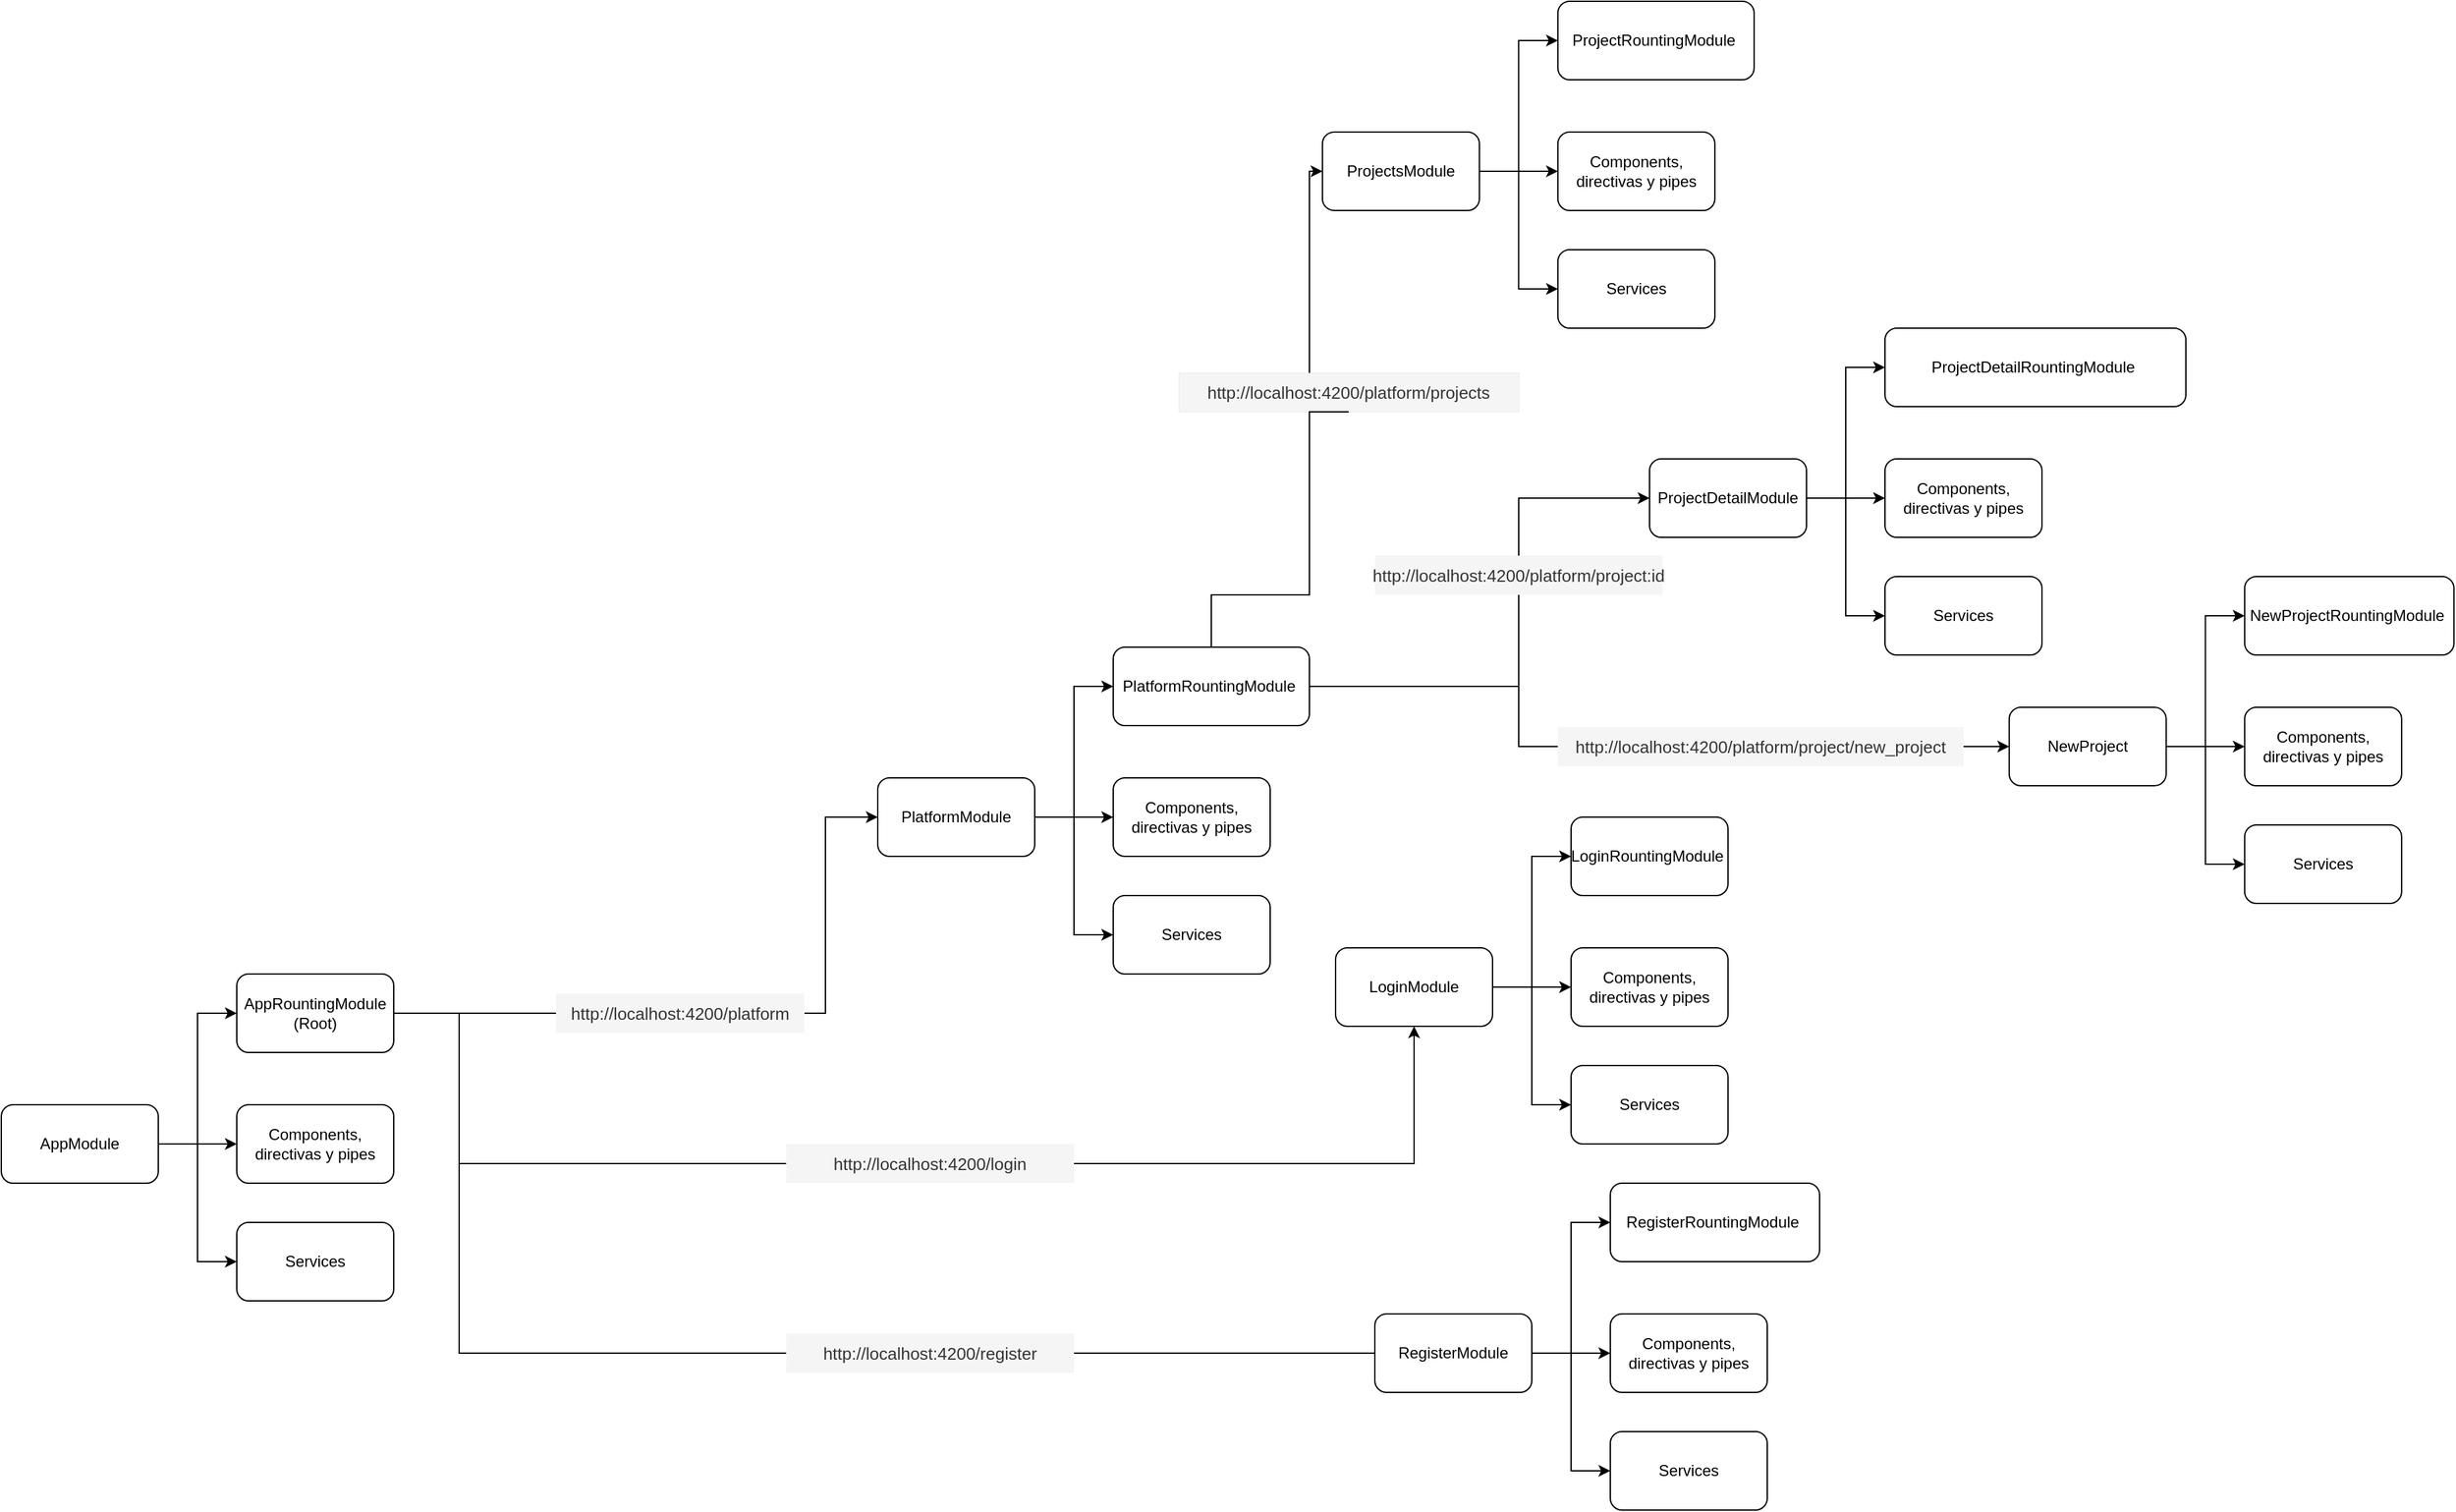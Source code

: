 <mxfile version="16.6.4" type="device"><diagram id="saNnYc32eAsvfNd_67ED" name="Page-1"><mxGraphModel dx="1935" dy="1854" grid="1" gridSize="10" guides="1" tooltips="1" connect="1" arrows="1" fold="1" page="1" pageScale="1" pageWidth="827" pageHeight="1169" math="0" shadow="0"><root><mxCell id="0"/><mxCell id="1" parent="0"/><mxCell id="CT8DnQCu9VT2U7TEViBx-5" style="edgeStyle=orthogonalEdgeStyle;rounded=0;orthogonalLoop=1;jettySize=auto;html=1;exitX=1;exitY=0.5;exitDx=0;exitDy=0;" edge="1" parent="1" source="CT8DnQCu9VT2U7TEViBx-1" target="CT8DnQCu9VT2U7TEViBx-3"><mxGeometry relative="1" as="geometry"/></mxCell><mxCell id="CT8DnQCu9VT2U7TEViBx-6" style="edgeStyle=orthogonalEdgeStyle;rounded=0;orthogonalLoop=1;jettySize=auto;html=1;entryX=0;entryY=0.5;entryDx=0;entryDy=0;" edge="1" parent="1" source="CT8DnQCu9VT2U7TEViBx-1" target="CT8DnQCu9VT2U7TEViBx-2"><mxGeometry relative="1" as="geometry"/></mxCell><mxCell id="CT8DnQCu9VT2U7TEViBx-7" style="edgeStyle=orthogonalEdgeStyle;rounded=0;orthogonalLoop=1;jettySize=auto;html=1;entryX=0;entryY=0.5;entryDx=0;entryDy=0;" edge="1" parent="1" source="CT8DnQCu9VT2U7TEViBx-1" target="CT8DnQCu9VT2U7TEViBx-4"><mxGeometry relative="1" as="geometry"><Array as="points"><mxPoint x="140" y="290"/><mxPoint x="140" y="380"/></Array></mxGeometry></mxCell><mxCell id="CT8DnQCu9VT2U7TEViBx-1" value="AppModule" style="rounded=1;whiteSpace=wrap;html=1;" vertex="1" parent="1"><mxGeometry x="-10" y="260" width="120" height="60" as="geometry"/></mxCell><mxCell id="CT8DnQCu9VT2U7TEViBx-44" style="edgeStyle=orthogonalEdgeStyle;rounded=0;orthogonalLoop=1;jettySize=auto;html=1;entryX=0;entryY=0.5;entryDx=0;entryDy=0;fontFamily=Helvetica;fontSize=13;fontColor=default;startArrow=none;" edge="1" parent="1" source="CT8DnQCu9VT2U7TEViBx-47" target="CT8DnQCu9VT2U7TEViBx-43"><mxGeometry relative="1" as="geometry"><Array as="points"><mxPoint x="620" y="190"/><mxPoint x="620" y="40"/></Array></mxGeometry></mxCell><mxCell id="CT8DnQCu9VT2U7TEViBx-130" style="edgeStyle=orthogonalEdgeStyle;rounded=0;orthogonalLoop=1;jettySize=auto;html=1;entryX=0;entryY=0.5;entryDx=0;entryDy=0;fontFamily=Helvetica;fontSize=13;fontColor=default;endArrow=none;endFill=0;" edge="1" parent="1" source="CT8DnQCu9VT2U7TEViBx-2" target="CT8DnQCu9VT2U7TEViBx-56"><mxGeometry relative="1" as="geometry"><Array as="points"><mxPoint x="340" y="190"/><mxPoint x="340" y="305"/></Array></mxGeometry></mxCell><mxCell id="CT8DnQCu9VT2U7TEViBx-132" style="edgeStyle=orthogonalEdgeStyle;rounded=0;orthogonalLoop=1;jettySize=auto;html=1;entryX=0;entryY=0.5;entryDx=0;entryDy=0;fontFamily=Helvetica;fontSize=13;fontColor=default;endArrow=none;endFill=0;" edge="1" parent="1" source="CT8DnQCu9VT2U7TEViBx-2" target="CT8DnQCu9VT2U7TEViBx-58"><mxGeometry relative="1" as="geometry"><Array as="points"><mxPoint x="340" y="190"/><mxPoint x="340" y="450"/></Array></mxGeometry></mxCell><mxCell id="CT8DnQCu9VT2U7TEViBx-2" value="AppRountingModule (Root)" style="rounded=1;whiteSpace=wrap;html=1;" vertex="1" parent="1"><mxGeometry x="170" y="160" width="120" height="60" as="geometry"/></mxCell><mxCell id="CT8DnQCu9VT2U7TEViBx-3" value="Components, directivas y pipes" style="rounded=1;whiteSpace=wrap;html=1;" vertex="1" parent="1"><mxGeometry x="170" y="260" width="120" height="60" as="geometry"/></mxCell><mxCell id="CT8DnQCu9VT2U7TEViBx-4" value="Services" style="rounded=1;whiteSpace=wrap;html=1;" vertex="1" parent="1"><mxGeometry x="170" y="350" width="120" height="60" as="geometry"/></mxCell><mxCell id="CT8DnQCu9VT2U7TEViBx-53" style="edgeStyle=orthogonalEdgeStyle;rounded=0;orthogonalLoop=1;jettySize=auto;html=1;entryX=0;entryY=0.5;entryDx=0;entryDy=0;fontFamily=Helvetica;fontSize=13;fontColor=default;" edge="1" parent="1" source="CT8DnQCu9VT2U7TEViBx-43" target="CT8DnQCu9VT2U7TEViBx-49"><mxGeometry relative="1" as="geometry"/></mxCell><mxCell id="CT8DnQCu9VT2U7TEViBx-54" style="edgeStyle=orthogonalEdgeStyle;rounded=0;orthogonalLoop=1;jettySize=auto;html=1;fontFamily=Helvetica;fontSize=13;fontColor=default;" edge="1" parent="1" source="CT8DnQCu9VT2U7TEViBx-43" target="CT8DnQCu9VT2U7TEViBx-50"><mxGeometry relative="1" as="geometry"/></mxCell><mxCell id="CT8DnQCu9VT2U7TEViBx-55" style="edgeStyle=orthogonalEdgeStyle;rounded=0;orthogonalLoop=1;jettySize=auto;html=1;entryX=0;entryY=0.5;entryDx=0;entryDy=0;fontFamily=Helvetica;fontSize=13;fontColor=default;" edge="1" parent="1" source="CT8DnQCu9VT2U7TEViBx-43" target="CT8DnQCu9VT2U7TEViBx-51"><mxGeometry relative="1" as="geometry"/></mxCell><mxCell id="CT8DnQCu9VT2U7TEViBx-43" value="PlatformModule" style="rounded=1;whiteSpace=wrap;html=1;" vertex="1" parent="1"><mxGeometry x="660" y="10" width="120" height="60" as="geometry"/></mxCell><mxCell id="CT8DnQCu9VT2U7TEViBx-47" value="&lt;span style=&quot;color: rgb(51 , 51 , 51)&quot;&gt;http://localhost:4200/platform&lt;/span&gt;" style="text;html=1;strokeColor=none;fillColor=#f5f5f5;align=center;verticalAlign=middle;whiteSpace=wrap;rounded=0;labelBorderColor=none;fontFamily=Helvetica;fontSize=13;fontColor=#333333;" vertex="1" parent="1"><mxGeometry x="414" y="175" width="190" height="30" as="geometry"/></mxCell><mxCell id="CT8DnQCu9VT2U7TEViBx-48" value="" style="edgeStyle=orthogonalEdgeStyle;rounded=0;orthogonalLoop=1;jettySize=auto;html=1;entryX=0;entryY=0.5;entryDx=0;entryDy=0;fontFamily=Helvetica;fontSize=13;fontColor=default;endArrow=none;" edge="1" parent="1" source="CT8DnQCu9VT2U7TEViBx-2" target="CT8DnQCu9VT2U7TEViBx-47"><mxGeometry relative="1" as="geometry"><mxPoint x="380" y="190" as="sourcePoint"/><mxPoint x="660" y="40" as="targetPoint"/><Array as="points"/></mxGeometry></mxCell><mxCell id="CT8DnQCu9VT2U7TEViBx-164" style="edgeStyle=orthogonalEdgeStyle;rounded=0;orthogonalLoop=1;jettySize=auto;html=1;entryX=0;entryY=0.5;entryDx=0;entryDy=0;fontFamily=Helvetica;fontSize=13;fontColor=default;endArrow=classic;endFill=1;startArrow=none;" edge="1" parent="1" target="CT8DnQCu9VT2U7TEViBx-160"><mxGeometry relative="1" as="geometry"><mxPoint x="990" y="-290" as="sourcePoint"/><Array as="points"><mxPoint x="990" y="-454"/></Array></mxGeometry></mxCell><mxCell id="CT8DnQCu9VT2U7TEViBx-174" style="edgeStyle=orthogonalEdgeStyle;rounded=0;orthogonalLoop=1;jettySize=auto;html=1;entryX=0;entryY=0.5;entryDx=0;entryDy=0;fontFamily=Helvetica;fontSize=13;fontColor=default;endArrow=classic;endFill=1;startArrow=none;" edge="1" parent="1" source="CT8DnQCu9VT2U7TEViBx-175" target="CT8DnQCu9VT2U7TEViBx-170"><mxGeometry relative="1" as="geometry"/></mxCell><mxCell id="CT8DnQCu9VT2U7TEViBx-177" style="edgeStyle=orthogonalEdgeStyle;rounded=0;orthogonalLoop=1;jettySize=auto;html=1;entryX=0;entryY=0.5;entryDx=0;entryDy=0;fontFamily=Helvetica;fontSize=13;fontColor=default;endArrow=none;endFill=0;" edge="1" parent="1" source="CT8DnQCu9VT2U7TEViBx-49" target="CT8DnQCu9VT2U7TEViBx-154"><mxGeometry relative="1" as="geometry"><Array as="points"><mxPoint x="1150" y="-60"/><mxPoint x="1150" y="-14"/></Array></mxGeometry></mxCell><mxCell id="CT8DnQCu9VT2U7TEViBx-49" value="PlatformRountingModule&amp;nbsp;" style="rounded=1;whiteSpace=wrap;html=1;" vertex="1" parent="1"><mxGeometry x="840" y="-90" width="150" height="60" as="geometry"/></mxCell><mxCell id="CT8DnQCu9VT2U7TEViBx-50" value="Components, directivas y pipes" style="rounded=1;whiteSpace=wrap;html=1;" vertex="1" parent="1"><mxGeometry x="840" y="10" width="120" height="60" as="geometry"/></mxCell><mxCell id="CT8DnQCu9VT2U7TEViBx-51" value="Services" style="rounded=1;whiteSpace=wrap;html=1;" vertex="1" parent="1"><mxGeometry x="840" y="100" width="120" height="60" as="geometry"/></mxCell><mxCell id="CT8DnQCu9VT2U7TEViBx-131" style="edgeStyle=orthogonalEdgeStyle;rounded=0;orthogonalLoop=1;jettySize=auto;html=1;entryX=0;entryY=0.5;entryDx=0;entryDy=0;fontFamily=Helvetica;fontSize=13;fontColor=default;endArrow=none;endFill=0;" edge="1" parent="1" source="CT8DnQCu9VT2U7TEViBx-58" target="CT8DnQCu9VT2U7TEViBx-118"><mxGeometry relative="1" as="geometry"/></mxCell><mxCell id="CT8DnQCu9VT2U7TEViBx-58" value="&lt;span style=&quot;color: rgb(51 , 51 , 51)&quot;&gt;http://localhost:4200/register&lt;/span&gt;" style="text;html=1;strokeColor=none;fillColor=#f5f5f5;align=center;verticalAlign=middle;whiteSpace=wrap;rounded=0;labelBorderColor=none;fontFamily=Helvetica;fontSize=13;fontColor=#333333;" vertex="1" parent="1"><mxGeometry x="590" y="435" width="220" height="30" as="geometry"/></mxCell><mxCell id="CT8DnQCu9VT2U7TEViBx-129" style="edgeStyle=orthogonalEdgeStyle;rounded=0;orthogonalLoop=1;jettySize=auto;html=1;entryX=0.5;entryY=1;entryDx=0;entryDy=0;fontFamily=Helvetica;fontSize=13;fontColor=default;" edge="1" parent="1" source="CT8DnQCu9VT2U7TEViBx-56" target="CT8DnQCu9VT2U7TEViBx-111"><mxGeometry relative="1" as="geometry"><Array as="points"><mxPoint x="1070" y="305"/></Array></mxGeometry></mxCell><mxCell id="CT8DnQCu9VT2U7TEViBx-56" value="&lt;span style=&quot;color: rgb(51 , 51 , 51)&quot;&gt;http://localhost:4200/login&lt;/span&gt;" style="text;html=1;strokeColor=none;fillColor=#f5f5f5;align=center;verticalAlign=middle;whiteSpace=wrap;rounded=0;labelBorderColor=none;fontFamily=Helvetica;fontSize=13;fontColor=#333333;" vertex="1" parent="1"><mxGeometry x="590" y="290" width="220" height="30" as="geometry"/></mxCell><mxCell id="CT8DnQCu9VT2U7TEViBx-108" style="edgeStyle=orthogonalEdgeStyle;rounded=0;orthogonalLoop=1;jettySize=auto;html=1;exitX=1;exitY=0.5;exitDx=0;exitDy=0;" edge="1" parent="1" source="CT8DnQCu9VT2U7TEViBx-111" target="CT8DnQCu9VT2U7TEViBx-113"><mxGeometry relative="1" as="geometry"/></mxCell><mxCell id="CT8DnQCu9VT2U7TEViBx-109" style="edgeStyle=orthogonalEdgeStyle;rounded=0;orthogonalLoop=1;jettySize=auto;html=1;entryX=0;entryY=0.5;entryDx=0;entryDy=0;" edge="1" parent="1" source="CT8DnQCu9VT2U7TEViBx-111" target="CT8DnQCu9VT2U7TEViBx-112"><mxGeometry relative="1" as="geometry"/></mxCell><mxCell id="CT8DnQCu9VT2U7TEViBx-110" style="edgeStyle=orthogonalEdgeStyle;rounded=0;orthogonalLoop=1;jettySize=auto;html=1;entryX=0;entryY=0.5;entryDx=0;entryDy=0;" edge="1" parent="1" source="CT8DnQCu9VT2U7TEViBx-111" target="CT8DnQCu9VT2U7TEViBx-114"><mxGeometry relative="1" as="geometry"><Array as="points"><mxPoint x="1160" y="170"/><mxPoint x="1160" y="260"/></Array></mxGeometry></mxCell><mxCell id="CT8DnQCu9VT2U7TEViBx-111" value="LoginModule" style="rounded=1;whiteSpace=wrap;html=1;" vertex="1" parent="1"><mxGeometry x="1010" y="140" width="120" height="60" as="geometry"/></mxCell><mxCell id="CT8DnQCu9VT2U7TEViBx-112" value="LoginRountingModule&amp;nbsp;" style="rounded=1;whiteSpace=wrap;html=1;" vertex="1" parent="1"><mxGeometry x="1190" y="40" width="120" height="60" as="geometry"/></mxCell><mxCell id="CT8DnQCu9VT2U7TEViBx-113" value="Components, directivas y pipes" style="rounded=1;whiteSpace=wrap;html=1;" vertex="1" parent="1"><mxGeometry x="1190" y="140" width="120" height="60" as="geometry"/></mxCell><mxCell id="CT8DnQCu9VT2U7TEViBx-114" value="Services" style="rounded=1;whiteSpace=wrap;html=1;" vertex="1" parent="1"><mxGeometry x="1190" y="230" width="120" height="60" as="geometry"/></mxCell><mxCell id="CT8DnQCu9VT2U7TEViBx-115" style="edgeStyle=orthogonalEdgeStyle;rounded=0;orthogonalLoop=1;jettySize=auto;html=1;exitX=1;exitY=0.5;exitDx=0;exitDy=0;" edge="1" parent="1" source="CT8DnQCu9VT2U7TEViBx-118" target="CT8DnQCu9VT2U7TEViBx-120"><mxGeometry relative="1" as="geometry"/></mxCell><mxCell id="CT8DnQCu9VT2U7TEViBx-116" style="edgeStyle=orthogonalEdgeStyle;rounded=0;orthogonalLoop=1;jettySize=auto;html=1;entryX=0;entryY=0.5;entryDx=0;entryDy=0;" edge="1" parent="1" source="CT8DnQCu9VT2U7TEViBx-118" target="CT8DnQCu9VT2U7TEViBx-119"><mxGeometry relative="1" as="geometry"/></mxCell><mxCell id="CT8DnQCu9VT2U7TEViBx-117" style="edgeStyle=orthogonalEdgeStyle;rounded=0;orthogonalLoop=1;jettySize=auto;html=1;entryX=0;entryY=0.5;entryDx=0;entryDy=0;" edge="1" parent="1" source="CT8DnQCu9VT2U7TEViBx-118" target="CT8DnQCu9VT2U7TEViBx-121"><mxGeometry relative="1" as="geometry"><Array as="points"><mxPoint x="1190" y="450"/><mxPoint x="1190" y="540"/></Array></mxGeometry></mxCell><mxCell id="CT8DnQCu9VT2U7TEViBx-118" value="RegisterModule" style="rounded=1;whiteSpace=wrap;html=1;" vertex="1" parent="1"><mxGeometry x="1040" y="420" width="120" height="60" as="geometry"/></mxCell><mxCell id="CT8DnQCu9VT2U7TEViBx-119" value="RegisterRountingModule&amp;nbsp;" style="rounded=1;whiteSpace=wrap;html=1;" vertex="1" parent="1"><mxGeometry x="1220" y="320" width="160" height="60" as="geometry"/></mxCell><mxCell id="CT8DnQCu9VT2U7TEViBx-120" value="Components, directivas y pipes" style="rounded=1;whiteSpace=wrap;html=1;" vertex="1" parent="1"><mxGeometry x="1220" y="420" width="120" height="60" as="geometry"/></mxCell><mxCell id="CT8DnQCu9VT2U7TEViBx-121" value="Services" style="rounded=1;whiteSpace=wrap;html=1;" vertex="1" parent="1"><mxGeometry x="1220" y="510" width="120" height="60" as="geometry"/></mxCell><mxCell id="CT8DnQCu9VT2U7TEViBx-146" style="edgeStyle=orthogonalEdgeStyle;rounded=0;orthogonalLoop=1;jettySize=auto;html=1;exitX=1;exitY=0.5;exitDx=0;exitDy=0;" edge="1" parent="1" source="CT8DnQCu9VT2U7TEViBx-149" target="CT8DnQCu9VT2U7TEViBx-151"><mxGeometry relative="1" as="geometry"/></mxCell><mxCell id="CT8DnQCu9VT2U7TEViBx-147" style="edgeStyle=orthogonalEdgeStyle;rounded=0;orthogonalLoop=1;jettySize=auto;html=1;entryX=0;entryY=0.5;entryDx=0;entryDy=0;" edge="1" parent="1" source="CT8DnQCu9VT2U7TEViBx-149" target="CT8DnQCu9VT2U7TEViBx-150"><mxGeometry relative="1" as="geometry"/></mxCell><mxCell id="CT8DnQCu9VT2U7TEViBx-148" style="edgeStyle=orthogonalEdgeStyle;rounded=0;orthogonalLoop=1;jettySize=auto;html=1;entryX=0;entryY=0.5;entryDx=0;entryDy=0;" edge="1" parent="1" source="CT8DnQCu9VT2U7TEViBx-149" target="CT8DnQCu9VT2U7TEViBx-152"><mxGeometry relative="1" as="geometry"><Array as="points"><mxPoint x="1674.94" y="-14"/><mxPoint x="1674.94" y="76"/></Array></mxGeometry></mxCell><mxCell id="CT8DnQCu9VT2U7TEViBx-149" value="NewProject" style="rounded=1;whiteSpace=wrap;html=1;" vertex="1" parent="1"><mxGeometry x="1524.94" y="-44" width="120" height="60" as="geometry"/></mxCell><mxCell id="CT8DnQCu9VT2U7TEViBx-150" value="NewProjectRountingModule&amp;nbsp;" style="rounded=1;whiteSpace=wrap;html=1;" vertex="1" parent="1"><mxGeometry x="1704.94" y="-144" width="160" height="60" as="geometry"/></mxCell><mxCell id="CT8DnQCu9VT2U7TEViBx-151" value="Components, directivas y pipes" style="rounded=1;whiteSpace=wrap;html=1;" vertex="1" parent="1"><mxGeometry x="1704.94" y="-44" width="120" height="60" as="geometry"/></mxCell><mxCell id="CT8DnQCu9VT2U7TEViBx-152" value="Services" style="rounded=1;whiteSpace=wrap;html=1;" vertex="1" parent="1"><mxGeometry x="1704.94" y="46" width="120" height="60" as="geometry"/></mxCell><mxCell id="CT8DnQCu9VT2U7TEViBx-156" style="edgeStyle=orthogonalEdgeStyle;rounded=0;orthogonalLoop=1;jettySize=auto;html=1;exitX=1;exitY=0.5;exitDx=0;exitDy=0;entryX=0;entryY=0.5;entryDx=0;entryDy=0;fontFamily=Helvetica;fontSize=13;fontColor=default;endArrow=classic;endFill=1;" edge="1" parent="1" source="CT8DnQCu9VT2U7TEViBx-154" target="CT8DnQCu9VT2U7TEViBx-149"><mxGeometry relative="1" as="geometry"/></mxCell><mxCell id="CT8DnQCu9VT2U7TEViBx-154" value="&lt;span style=&quot;color: rgb(51 , 51 , 51)&quot;&gt;http://localhost:4200/platform/project/new_project&lt;/span&gt;" style="text;html=1;strokeColor=none;fillColor=#f5f5f5;align=center;verticalAlign=middle;whiteSpace=wrap;rounded=0;labelBorderColor=none;fontFamily=Helvetica;fontSize=13;fontColor=#333333;" vertex="1" parent="1"><mxGeometry x="1179.94" y="-29" width="310.06" height="30" as="geometry"/></mxCell><mxCell id="CT8DnQCu9VT2U7TEViBx-157" style="edgeStyle=orthogonalEdgeStyle;rounded=0;orthogonalLoop=1;jettySize=auto;html=1;entryX=0;entryY=0.5;entryDx=0;entryDy=0;fontFamily=Helvetica;fontSize=13;fontColor=default;" edge="1" parent="1" source="CT8DnQCu9VT2U7TEViBx-160" target="CT8DnQCu9VT2U7TEViBx-161"><mxGeometry relative="1" as="geometry"/></mxCell><mxCell id="CT8DnQCu9VT2U7TEViBx-158" style="edgeStyle=orthogonalEdgeStyle;rounded=0;orthogonalLoop=1;jettySize=auto;html=1;fontFamily=Helvetica;fontSize=13;fontColor=default;" edge="1" parent="1" source="CT8DnQCu9VT2U7TEViBx-160" target="CT8DnQCu9VT2U7TEViBx-162"><mxGeometry relative="1" as="geometry"/></mxCell><mxCell id="CT8DnQCu9VT2U7TEViBx-159" style="edgeStyle=orthogonalEdgeStyle;rounded=0;orthogonalLoop=1;jettySize=auto;html=1;entryX=0;entryY=0.5;entryDx=0;entryDy=0;fontFamily=Helvetica;fontSize=13;fontColor=default;" edge="1" parent="1" source="CT8DnQCu9VT2U7TEViBx-160" target="CT8DnQCu9VT2U7TEViBx-163"><mxGeometry relative="1" as="geometry"/></mxCell><mxCell id="CT8DnQCu9VT2U7TEViBx-160" value="ProjectsModule" style="rounded=1;whiteSpace=wrap;html=1;" vertex="1" parent="1"><mxGeometry x="999.94" y="-484" width="120" height="60" as="geometry"/></mxCell><mxCell id="CT8DnQCu9VT2U7TEViBx-161" value="ProjectRountingModule&amp;nbsp;" style="rounded=1;whiteSpace=wrap;html=1;" vertex="1" parent="1"><mxGeometry x="1179.94" y="-584" width="150" height="60" as="geometry"/></mxCell><mxCell id="CT8DnQCu9VT2U7TEViBx-162" value="Components, directivas y pipes" style="rounded=1;whiteSpace=wrap;html=1;" vertex="1" parent="1"><mxGeometry x="1179.94" y="-484" width="120" height="60" as="geometry"/></mxCell><mxCell id="CT8DnQCu9VT2U7TEViBx-163" value="Services" style="rounded=1;whiteSpace=wrap;html=1;" vertex="1" parent="1"><mxGeometry x="1179.94" y="-394" width="120" height="60" as="geometry"/></mxCell><mxCell id="CT8DnQCu9VT2U7TEViBx-165" value="http://localhost:4200/platform/projects" style="text;html=1;align=center;verticalAlign=middle;whiteSpace=wrap;rounded=0;fillColor=#f5f5f5;labelBorderColor=none;spacingTop=0;spacingLeft=0;spacing=0;fontSize=13;strokeWidth=0;padding:10;labelPadding=18;noLabel=0;strokeColor=#666666;fontColor=#333333;" vertex="1" parent="1"><mxGeometry x="890" y="-300" width="260" height="30" as="geometry"/></mxCell><mxCell id="CT8DnQCu9VT2U7TEViBx-166" value="" style="edgeStyle=orthogonalEdgeStyle;rounded=0;orthogonalLoop=1;jettySize=auto;html=1;fontFamily=Helvetica;fontSize=13;fontColor=default;endArrow=none;endFill=1;entryX=0.5;entryY=1;entryDx=0;entryDy=0;" edge="1" parent="1" source="CT8DnQCu9VT2U7TEViBx-49" target="CT8DnQCu9VT2U7TEViBx-165"><mxGeometry relative="1" as="geometry"><mxPoint x="990" y="-60.0" as="sourcePoint"/><mxPoint x="1010" y="-170" as="targetPoint"/><Array as="points"><mxPoint x="915" y="-130"/><mxPoint x="990" y="-130"/></Array></mxGeometry></mxCell><mxCell id="CT8DnQCu9VT2U7TEViBx-167" style="edgeStyle=orthogonalEdgeStyle;rounded=0;orthogonalLoop=1;jettySize=auto;html=1;exitX=1;exitY=0.5;exitDx=0;exitDy=0;" edge="1" parent="1" source="CT8DnQCu9VT2U7TEViBx-170" target="CT8DnQCu9VT2U7TEViBx-172"><mxGeometry relative="1" as="geometry"/></mxCell><mxCell id="CT8DnQCu9VT2U7TEViBx-168" style="edgeStyle=orthogonalEdgeStyle;rounded=0;orthogonalLoop=1;jettySize=auto;html=1;entryX=0;entryY=0.5;entryDx=0;entryDy=0;" edge="1" parent="1" source="CT8DnQCu9VT2U7TEViBx-170" target="CT8DnQCu9VT2U7TEViBx-171"><mxGeometry relative="1" as="geometry"/></mxCell><mxCell id="CT8DnQCu9VT2U7TEViBx-169" style="edgeStyle=orthogonalEdgeStyle;rounded=0;orthogonalLoop=1;jettySize=auto;html=1;entryX=0;entryY=0.5;entryDx=0;entryDy=0;" edge="1" parent="1" source="CT8DnQCu9VT2U7TEViBx-170" target="CT8DnQCu9VT2U7TEViBx-173"><mxGeometry relative="1" as="geometry"><Array as="points"><mxPoint x="1400" y="-204"/><mxPoint x="1400" y="-114"/></Array></mxGeometry></mxCell><mxCell id="CT8DnQCu9VT2U7TEViBx-170" value="ProjectDetailModule" style="rounded=1;whiteSpace=wrap;html=1;" vertex="1" parent="1"><mxGeometry x="1250" y="-234" width="120" height="60" as="geometry"/></mxCell><mxCell id="CT8DnQCu9VT2U7TEViBx-171" value="ProjectDetailRountingModule&amp;nbsp;" style="rounded=1;whiteSpace=wrap;html=1;" vertex="1" parent="1"><mxGeometry x="1430" y="-334" width="230" height="60" as="geometry"/></mxCell><mxCell id="CT8DnQCu9VT2U7TEViBx-172" value="Components, directivas y pipes" style="rounded=1;whiteSpace=wrap;html=1;" vertex="1" parent="1"><mxGeometry x="1430" y="-234" width="120" height="60" as="geometry"/></mxCell><mxCell id="CT8DnQCu9VT2U7TEViBx-173" value="Services" style="rounded=1;whiteSpace=wrap;html=1;" vertex="1" parent="1"><mxGeometry x="1430" y="-144" width="120" height="60" as="geometry"/></mxCell><mxCell id="CT8DnQCu9VT2U7TEViBx-175" value="&lt;span style=&quot;color: rgb(51 , 51 , 51)&quot;&gt;http://localhost:4200/platform/project:id&lt;/span&gt;" style="text;html=1;strokeColor=none;fillColor=#f5f5f5;align=center;verticalAlign=middle;whiteSpace=wrap;rounded=0;labelBorderColor=none;fontFamily=Helvetica;fontSize=13;fontColor=#333333;" vertex="1" parent="1"><mxGeometry x="1040" y="-160" width="220" height="30" as="geometry"/></mxCell><mxCell id="CT8DnQCu9VT2U7TEViBx-176" value="" style="edgeStyle=orthogonalEdgeStyle;rounded=0;orthogonalLoop=1;jettySize=auto;html=1;entryX=0.5;entryY=1;entryDx=0;entryDy=0;fontFamily=Helvetica;fontSize=13;fontColor=default;endArrow=none;endFill=1;" edge="1" parent="1" source="CT8DnQCu9VT2U7TEViBx-49" target="CT8DnQCu9VT2U7TEViBx-175"><mxGeometry relative="1" as="geometry"><mxPoint x="990" y="-60.0" as="sourcePoint"/><mxPoint x="1250" y="-204" as="targetPoint"/><Array as="points"><mxPoint x="1150" y="-60"/></Array></mxGeometry></mxCell></root></mxGraphModel></diagram></mxfile>